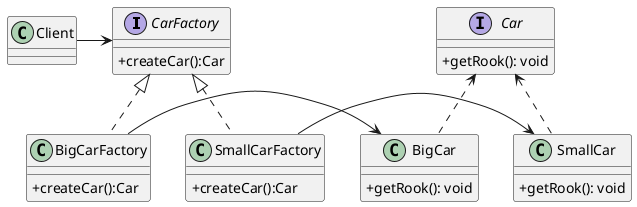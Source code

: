 @startuml
skinparam classAttributeIconSize 0
interface CarFactory{
    + createCar():Car
}
class BigCarFactory{
    + createCar():Car
}
class SmallCarFactory{
    + createCar():Car
}
interface Car {
    + getRook(): void
}
class BigCar{
    + getRook(): void
}
class SmallCar{
    + getRook(): void
}
CarFactory <|.. BigCarFactory
CarFactory <|.. SmallCarFactory

Car <.. SmallCar
Car <.. BigCar

BigCarFactory  -> BigCar
SmallCarFactory -> SmallCar

Client -> CarFactory
@enduml